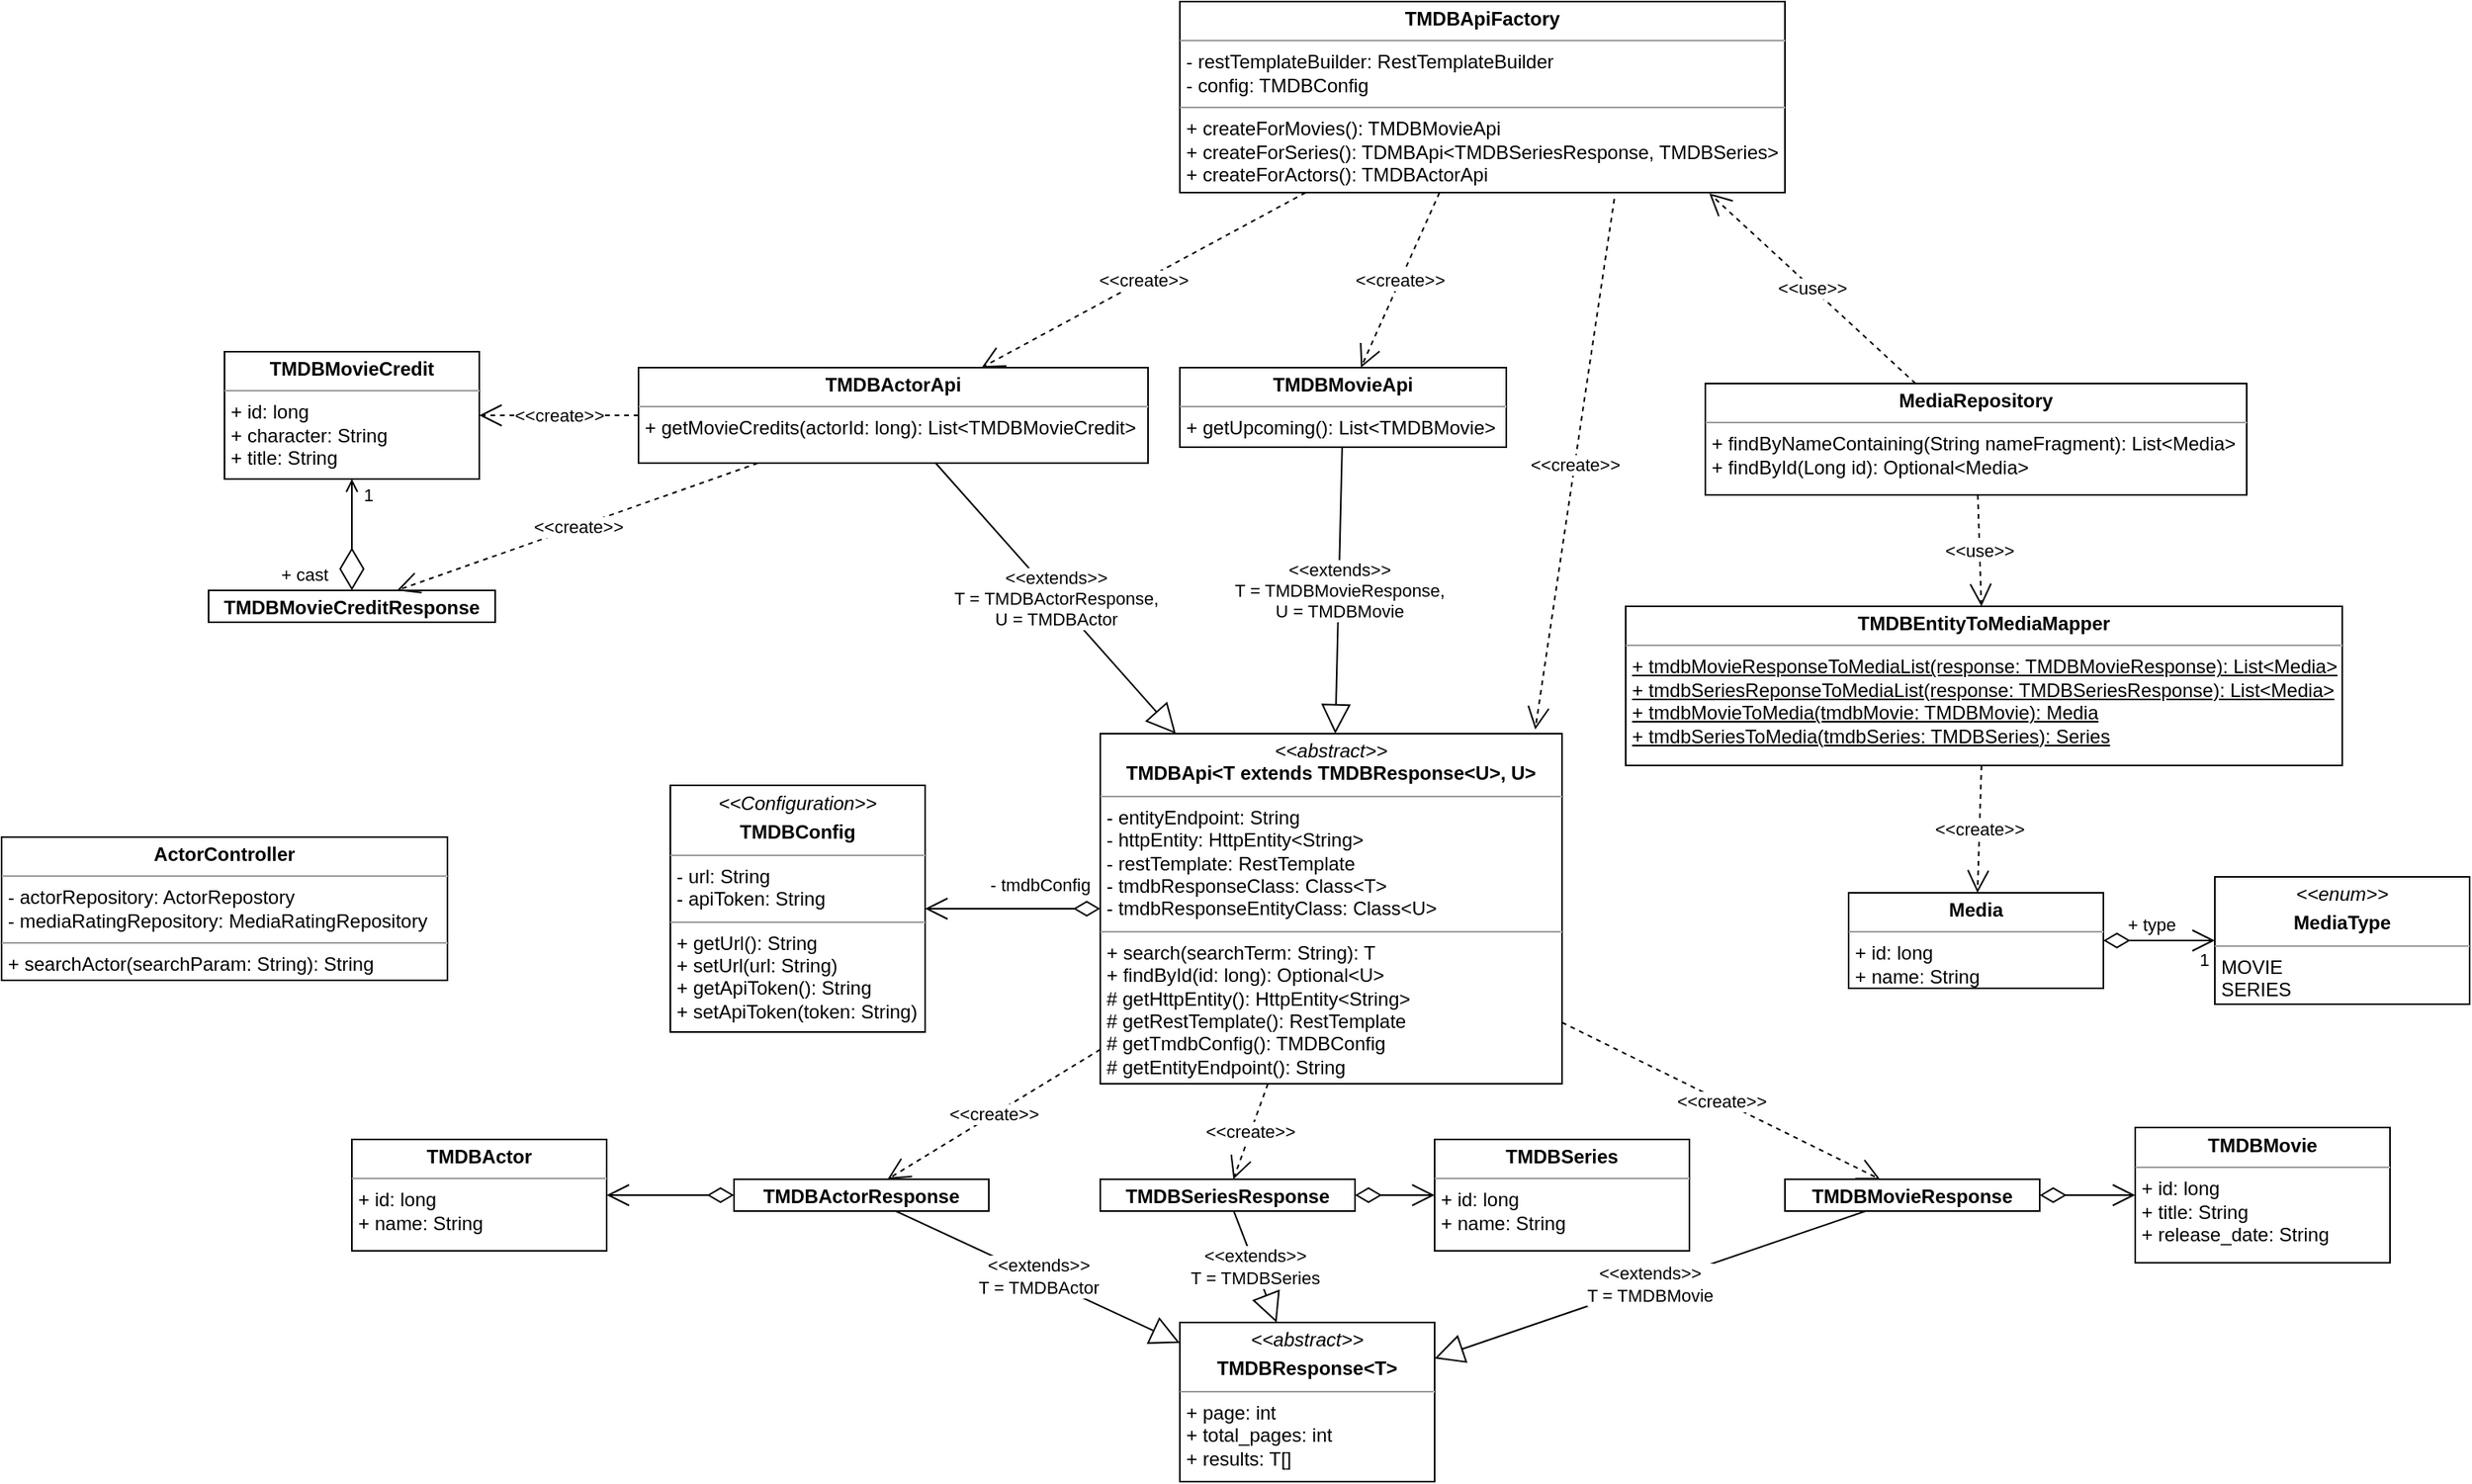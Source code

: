 <mxfile pages="4">
    <diagram id="Muz1-bQjH9iksN1sG5v9" name="TMDB">
        <mxGraphModel dx="681" dy="912" grid="1" gridSize="10" guides="1" tooltips="1" connect="1" arrows="1" fold="1" page="0" pageScale="1" pageWidth="827" pageHeight="583" math="0" shadow="0">
            <root>
                <mxCell id="0"/>
                <mxCell id="1" parent="0"/>
                <mxCell id="rEoPmC6pdn0FvkLnykBC-2" value="&lt;p style=&quot;margin:0px;margin-top:4px;text-align:center;&quot;&gt;&lt;b&gt;MediaRepository&lt;/b&gt;&lt;/p&gt;&lt;hr size=&quot;1&quot;&gt;&lt;p style=&quot;margin:0px;margin-left:4px;&quot;&gt;&lt;span style=&quot;background-color: initial;&quot;&gt;+ findByNameContaining(String nameFragment): List&amp;lt;Media&amp;gt;&lt;/span&gt;&lt;br&gt;&lt;/p&gt;&lt;p style=&quot;margin:0px;margin-left:4px;&quot;&gt;+ findById(Long id): Optional&amp;lt;Media&amp;gt;&lt;/p&gt;" style="verticalAlign=top;align=left;overflow=fill;fontSize=12;fontFamily=Helvetica;html=1;" parent="1" vertex="1">
                    <mxGeometry x="680" y="80" width="340" height="70" as="geometry"/>
                </mxCell>
                <mxCell id="rEoPmC6pdn0FvkLnykBC-4" value="&lt;p style=&quot;margin:0px;margin-top:4px;text-align:center;&quot;&gt;&lt;i&gt;&amp;lt;&amp;lt;abstract&amp;gt;&amp;gt;&lt;/i&gt;&lt;br&gt;&lt;b&gt;TMDBApi&amp;lt;T extends TMDBResponse&amp;lt;U&amp;gt;, U&amp;gt;&lt;/b&gt;&lt;/p&gt;&lt;hr size=&quot;1&quot;&gt;&lt;p style=&quot;margin:0px;margin-left:4px;&quot;&gt;- entityEndpoint: String&lt;/p&gt;&lt;p style=&quot;margin:0px;margin-left:4px;&quot;&gt;- httpEntity: HttpEntity&amp;lt;String&amp;gt;&lt;/p&gt;&lt;p style=&quot;margin:0px;margin-left:4px;&quot;&gt;- restTemplate: RestTemplate&lt;/p&gt;&lt;p style=&quot;margin:0px;margin-left:4px;&quot;&gt;- tmdbResponseClass: Class&amp;lt;T&amp;gt;&lt;/p&gt;&lt;p style=&quot;margin:0px;margin-left:4px;&quot;&gt;- tmdbResponseEntityClass: Class&amp;lt;U&amp;gt;&lt;/p&gt;&lt;hr size=&quot;1&quot;&gt;&lt;p style=&quot;margin:0px;margin-left:4px;&quot;&gt;+ search(searchTerm: String): T&lt;/p&gt;&lt;p style=&quot;margin:0px;margin-left:4px;&quot;&gt;+ findById(id: long): Optional&amp;lt;U&amp;gt;&lt;/p&gt;&lt;p style=&quot;margin:0px;margin-left:4px;&quot;&gt;# getHttpEntity(): HttpEntity&amp;lt;String&amp;gt;&lt;/p&gt;&lt;p style=&quot;margin:0px;margin-left:4px;&quot;&gt;# getRestTemplate(): RestTemplate&lt;/p&gt;&lt;p style=&quot;margin:0px;margin-left:4px;&quot;&gt;# getTmdbConfig(): TMDBConfig&lt;/p&gt;&lt;p style=&quot;margin:0px;margin-left:4px;&quot;&gt;# getEntityEndpoint(): String&lt;/p&gt;" style="verticalAlign=top;align=left;overflow=fill;fontSize=12;fontFamily=Helvetica;html=1;" parent="1" vertex="1">
                    <mxGeometry x="300" y="300" width="290" height="220" as="geometry"/>
                </mxCell>
                <mxCell id="rEoPmC6pdn0FvkLnykBC-5" value="&lt;p style=&quot;margin:0px;margin-top:4px;text-align:center;&quot;&gt;&lt;i&gt;&amp;lt;&amp;lt;Configuration&amp;gt;&amp;gt;&lt;/i&gt;&lt;/p&gt;&lt;p style=&quot;margin:0px;margin-top:4px;text-align:center;&quot;&gt;&lt;b&gt;TMDBConfig&lt;/b&gt;&lt;/p&gt;&lt;hr size=&quot;1&quot;&gt;&lt;p style=&quot;margin:0px;margin-left:4px;&quot;&gt;- url: String&lt;/p&gt;&lt;p style=&quot;margin:0px;margin-left:4px;&quot;&gt;- apiToken: String&lt;/p&gt;&lt;hr size=&quot;1&quot;&gt;&lt;p style=&quot;margin:0px;margin-left:4px;&quot;&gt;+ getUrl(): String&lt;/p&gt;&lt;p style=&quot;margin:0px;margin-left:4px;&quot;&gt;+ setUrl(url: String)&lt;/p&gt;&lt;p style=&quot;margin:0px;margin-left:4px;&quot;&gt;+ getApiToken(): String&lt;/p&gt;&lt;p style=&quot;margin:0px;margin-left:4px;&quot;&gt;+ setApiToken(token: String)&lt;/p&gt;" style="verticalAlign=top;align=left;overflow=fill;fontSize=12;fontFamily=Helvetica;html=1;" parent="1" vertex="1">
                    <mxGeometry x="30" y="332.5" width="160" height="155" as="geometry"/>
                </mxCell>
                <mxCell id="rEoPmC6pdn0FvkLnykBC-6" value="" style="endArrow=open;html=1;endSize=12;startArrow=diamondThin;startSize=14;startFill=0;edgeStyle=orthogonalEdgeStyle;align=left;verticalAlign=bottom;rounded=0;" parent="1" source="rEoPmC6pdn0FvkLnykBC-4" target="rEoPmC6pdn0FvkLnykBC-5" edge="1">
                    <mxGeometry x="-1" y="3" relative="1" as="geometry">
                        <mxPoint x="120" y="330" as="sourcePoint"/>
                        <mxPoint x="470" y="370" as="targetPoint"/>
                    </mxGeometry>
                </mxCell>
                <mxCell id="rEoPmC6pdn0FvkLnykBC-7" value="- tmdbConfig" style="edgeLabel;html=1;align=center;verticalAlign=middle;resizable=0;points=[];" parent="rEoPmC6pdn0FvkLnykBC-6" vertex="1" connectable="0">
                    <mxGeometry x="-0.884" relative="1" as="geometry">
                        <mxPoint x="-32" y="-15" as="offset"/>
                    </mxGeometry>
                </mxCell>
                <mxCell id="rEoPmC6pdn0FvkLnykBC-8" value="&lt;p style=&quot;margin:0px;margin-top:4px;text-align:center;&quot;&gt;&lt;b style=&quot;background-color: initial;&quot;&gt;TMDBApiFactory&lt;/b&gt;&lt;br&gt;&lt;/p&gt;&lt;hr size=&quot;1&quot;&gt;&lt;p style=&quot;margin:0px;margin-left:4px;&quot;&gt;- restTemplateBuilder: RestTemplateBuilder&lt;/p&gt;&lt;p style=&quot;margin:0px;margin-left:4px;&quot;&gt;- config: TMDBConfig&lt;/p&gt;&lt;hr size=&quot;1&quot;&gt;&lt;p style=&quot;margin:0px;margin-left:4px;&quot;&gt;+ createForMovies(): TMDBMovieApi&lt;/p&gt;&lt;p style=&quot;margin:0px;margin-left:4px;&quot;&gt;+ createForSeries(): TDMBApi&amp;lt;TMDBSeriesResponse, TMDBSeries&amp;gt;&lt;/p&gt;&lt;p style=&quot;margin:0px;margin-left:4px;&quot;&gt;+ createForActors(): TMDBActorApi&lt;/p&gt;" style="verticalAlign=top;align=left;overflow=fill;fontSize=12;fontFamily=Helvetica;html=1;" parent="1" vertex="1">
                    <mxGeometry x="350" y="-160" width="380" height="120" as="geometry"/>
                </mxCell>
                <mxCell id="rEoPmC6pdn0FvkLnykBC-9" value="&lt;p style=&quot;margin:0px;margin-top:4px;text-align:center;&quot;&gt;&lt;b&gt;TMDBActorApi&lt;/b&gt;&lt;/p&gt;&lt;hr size=&quot;1&quot;&gt;&lt;p style=&quot;margin:0px;margin-left:4px;&quot;&gt;+ getMovieCredits(actorId: long): List&amp;lt;TMDBMovieCredit&amp;gt;&lt;/p&gt;" style="verticalAlign=top;align=left;overflow=fill;fontSize=12;fontFamily=Helvetica;html=1;" parent="1" vertex="1">
                    <mxGeometry x="10" y="70" width="320" height="60" as="geometry"/>
                </mxCell>
                <mxCell id="rEoPmC6pdn0FvkLnykBC-10" value="&amp;lt;&amp;lt;extends&amp;gt;&amp;gt;&lt;br&gt;&lt;span style=&quot;&quot;&gt;T = TMDBActorResponse,&lt;/span&gt;&lt;br style=&quot;&quot;&gt;&lt;span style=&quot;&quot;&gt;U = TMDBActor&lt;/span&gt;" style="endArrow=block;endSize=16;endFill=0;html=1;rounded=0;" parent="1" source="rEoPmC6pdn0FvkLnykBC-9" target="rEoPmC6pdn0FvkLnykBC-4" edge="1">
                    <mxGeometry width="160" relative="1" as="geometry">
                        <mxPoint x="570" y="190" as="sourcePoint"/>
                        <mxPoint x="730" y="190" as="targetPoint"/>
                    </mxGeometry>
                </mxCell>
                <mxCell id="rEoPmC6pdn0FvkLnykBC-13" value="&lt;p style=&quot;margin:0px;margin-top:4px;text-align:center;&quot;&gt;&lt;b&gt;TMDBMovieApi&lt;/b&gt;&lt;/p&gt;&lt;hr size=&quot;1&quot;&gt;&lt;p style=&quot;margin:0px;margin-left:4px;&quot;&gt;+ getUpcoming(): List&amp;lt;TMDBMovie&amp;gt;&lt;/p&gt;" style="verticalAlign=top;align=left;overflow=fill;fontSize=12;fontFamily=Helvetica;html=1;" parent="1" vertex="1">
                    <mxGeometry x="350" y="70" width="205" height="50" as="geometry"/>
                </mxCell>
                <mxCell id="rEoPmC6pdn0FvkLnykBC-17" value="&amp;lt;&amp;lt;extends&amp;gt;&amp;gt;&lt;br&gt;&lt;span style=&quot;&quot;&gt;T = TMDBMovieResponse,&lt;/span&gt;&lt;br style=&quot;&quot;&gt;&lt;span style=&quot;&quot;&gt;U = TMDBMovie&lt;/span&gt;" style="endArrow=block;endSize=16;endFill=0;html=1;rounded=0;" parent="1" source="rEoPmC6pdn0FvkLnykBC-13" target="rEoPmC6pdn0FvkLnykBC-4" edge="1">
                    <mxGeometry width="160" relative="1" as="geometry">
                        <mxPoint x="255.847" y="170" as="sourcePoint"/>
                        <mxPoint x="367.373" y="310.0" as="targetPoint"/>
                    </mxGeometry>
                </mxCell>
                <mxCell id="rEoPmC6pdn0FvkLnykBC-19" value="&amp;lt;&amp;lt;create&amp;gt;&amp;gt;" style="endArrow=open;endSize=12;dashed=1;html=1;rounded=0;" parent="1" source="rEoPmC6pdn0FvkLnykBC-8" target="rEoPmC6pdn0FvkLnykBC-9" edge="1">
                    <mxGeometry width="160" relative="1" as="geometry">
                        <mxPoint x="410" y="90" as="sourcePoint"/>
                        <mxPoint x="570" y="90" as="targetPoint"/>
                    </mxGeometry>
                </mxCell>
                <mxCell id="rEoPmC6pdn0FvkLnykBC-20" value="&amp;lt;&amp;lt;create&amp;gt;&amp;gt;" style="endArrow=open;endSize=12;dashed=1;html=1;rounded=0;" parent="1" source="rEoPmC6pdn0FvkLnykBC-8" target="rEoPmC6pdn0FvkLnykBC-13" edge="1">
                    <mxGeometry width="160" relative="1" as="geometry">
                        <mxPoint x="457.907" y="-30" as="sourcePoint"/>
                        <mxPoint x="289.07" y="80" as="targetPoint"/>
                    </mxGeometry>
                </mxCell>
                <mxCell id="rEoPmC6pdn0FvkLnykBC-21" value="&amp;lt;&amp;lt;create&amp;gt;&amp;gt;" style="endArrow=open;endSize=12;dashed=1;html=1;rounded=0;entryX=0.942;entryY=-0.012;entryDx=0;entryDy=0;entryPerimeter=0;exitX=0.718;exitY=1.033;exitDx=0;exitDy=0;exitPerimeter=0;" parent="1" source="rEoPmC6pdn0FvkLnykBC-8" target="rEoPmC6pdn0FvkLnykBC-4" edge="1">
                    <mxGeometry width="160" relative="1" as="geometry">
                        <mxPoint x="467.907" y="-20" as="sourcePoint"/>
                        <mxPoint x="299.07" y="90" as="targetPoint"/>
                    </mxGeometry>
                </mxCell>
                <mxCell id="rEoPmC6pdn0FvkLnykBC-22" value="&amp;lt;&amp;lt;use&amp;gt;&amp;gt;" style="endArrow=open;endSize=12;dashed=1;html=1;rounded=0;entryX=0.875;entryY=1.004;entryDx=0;entryDy=0;entryPerimeter=0;" parent="1" source="rEoPmC6pdn0FvkLnykBC-2" target="rEoPmC6pdn0FvkLnykBC-8" edge="1">
                    <mxGeometry width="160" relative="1" as="geometry">
                        <mxPoint x="611.18" y="-30.48" as="sourcePoint"/>
                        <mxPoint x="559.98" y="310.0" as="targetPoint"/>
                    </mxGeometry>
                </mxCell>
                <mxCell id="rEoPmC6pdn0FvkLnykBC-23" value="&lt;p style=&quot;margin:0px;margin-top:4px;text-align:center;&quot;&gt;&lt;b&gt;TMDBMovieCredit&lt;/b&gt;&lt;/p&gt;&lt;hr size=&quot;1&quot;&gt;&lt;p style=&quot;margin:0px;margin-left:4px;&quot;&gt;+ id: long&lt;/p&gt;&lt;p style=&quot;margin:0px;margin-left:4px;&quot;&gt;+ character: String&lt;/p&gt;&lt;p style=&quot;margin:0px;margin-left:4px;&quot;&gt;+ title: String&lt;/p&gt;" style="verticalAlign=top;align=left;overflow=fill;fontSize=12;fontFamily=Helvetica;html=1;" parent="1" vertex="1">
                    <mxGeometry x="-250" y="60" width="160" height="80" as="geometry"/>
                </mxCell>
                <mxCell id="rEoPmC6pdn0FvkLnykBC-24" value="&amp;lt;&amp;lt;create&amp;gt;&amp;gt;" style="endArrow=open;endSize=12;dashed=1;html=1;rounded=0;" parent="1" source="rEoPmC6pdn0FvkLnykBC-9" target="rEoPmC6pdn0FvkLnykBC-23" edge="1">
                    <mxGeometry width="160" relative="1" as="geometry">
                        <mxPoint x="439" y="-30" as="sourcePoint"/>
                        <mxPoint x="235.5" y="80" as="targetPoint"/>
                    </mxGeometry>
                </mxCell>
                <mxCell id="rEoPmC6pdn0FvkLnykBC-25" value="&lt;p style=&quot;margin:0px;margin-top:4px;text-align:center;&quot;&gt;&lt;b&gt;TMDBMovieCreditResponse&lt;/b&gt;&lt;/p&gt;&lt;p style=&quot;margin:0px;margin-left:4px;&quot;&gt;&lt;br&gt;&lt;/p&gt;" style="verticalAlign=top;align=left;overflow=fill;fontSize=12;fontFamily=Helvetica;html=1;" parent="1" vertex="1">
                    <mxGeometry x="-260" y="210" width="180" height="20" as="geometry"/>
                </mxCell>
                <mxCell id="rEoPmC6pdn0FvkLnykBC-28" value="&amp;lt;&amp;lt;create&amp;gt;&amp;gt;" style="endArrow=open;endSize=12;dashed=1;html=1;rounded=0;" parent="1" source="rEoPmC6pdn0FvkLnykBC-9" target="rEoPmC6pdn0FvkLnykBC-25" edge="1">
                    <mxGeometry width="160" relative="1" as="geometry">
                        <mxPoint x="20" y="110" as="sourcePoint"/>
                        <mxPoint x="-80.0" y="110" as="targetPoint"/>
                    </mxGeometry>
                </mxCell>
                <mxCell id="rEoPmC6pdn0FvkLnykBC-29" value="+ cast" style="endArrow=diamondThin;endFill=0;endSize=24;html=1;rounded=0;startArrow=open;startFill=0;" parent="1" source="rEoPmC6pdn0FvkLnykBC-23" target="rEoPmC6pdn0FvkLnykBC-25" edge="1">
                    <mxGeometry x="0.714" y="-30" width="160" relative="1" as="geometry">
                        <mxPoint x="120" y="250" as="sourcePoint"/>
                        <mxPoint x="280" y="250" as="targetPoint"/>
                        <mxPoint as="offset"/>
                    </mxGeometry>
                </mxCell>
                <mxCell id="rEoPmC6pdn0FvkLnykBC-30" value="1" style="edgeLabel;html=1;align=center;verticalAlign=middle;resizable=0;points=[];" parent="rEoPmC6pdn0FvkLnykBC-29" vertex="1" connectable="0">
                    <mxGeometry x="0.621" y="3" relative="1" as="geometry">
                        <mxPoint x="7" y="-47" as="offset"/>
                    </mxGeometry>
                </mxCell>
                <mxCell id="rEoPmC6pdn0FvkLnykBC-31" value="&lt;p style=&quot;margin:0px;margin-top:4px;text-align:center;&quot;&gt;&lt;i&gt;&amp;lt;&amp;lt;abstract&amp;gt;&amp;gt;&lt;/i&gt;&lt;/p&gt;&lt;p style=&quot;margin:0px;margin-top:4px;text-align:center;&quot;&gt;&lt;b&gt;TMDBResponse&amp;lt;T&amp;gt;&lt;/b&gt;&lt;/p&gt;&lt;hr size=&quot;1&quot;&gt;&lt;p style=&quot;margin:0px;margin-left:4px;&quot;&gt;+ page: int&lt;/p&gt;&lt;p style=&quot;margin:0px;margin-left:4px;&quot;&gt;+ total_pages: int&lt;/p&gt;&lt;p style=&quot;margin:0px;margin-left:4px;&quot;&gt;+ results: T[]&lt;/p&gt;" style="verticalAlign=top;align=left;overflow=fill;fontSize=12;fontFamily=Helvetica;html=1;" parent="1" vertex="1">
                    <mxGeometry x="350" y="670" width="160" height="100" as="geometry"/>
                </mxCell>
                <mxCell id="rEoPmC6pdn0FvkLnykBC-32" value="&lt;p style=&quot;margin:0px;margin-top:4px;text-align:center;&quot;&gt;&lt;b&gt;TMDBMovieResponse&lt;/b&gt;&lt;/p&gt;&lt;p style=&quot;margin:0px;margin-left:4px;&quot;&gt;&lt;br&gt;&lt;/p&gt;" style="verticalAlign=top;align=left;overflow=fill;fontSize=12;fontFamily=Helvetica;html=1;" parent="1" vertex="1">
                    <mxGeometry x="730" y="580" width="160" height="20" as="geometry"/>
                </mxCell>
                <mxCell id="rEoPmC6pdn0FvkLnykBC-34" value="&amp;lt;&amp;lt;extends&amp;gt;&amp;gt;&lt;br&gt;T = TMDBMovie" style="endArrow=block;endSize=16;endFill=0;html=1;rounded=0;" parent="1" source="rEoPmC6pdn0FvkLnykBC-32" target="rEoPmC6pdn0FvkLnykBC-31" edge="1">
                    <mxGeometry width="160" relative="1" as="geometry">
                        <mxPoint x="455" y="170" as="sourcePoint"/>
                        <mxPoint x="455" y="310" as="targetPoint"/>
                    </mxGeometry>
                </mxCell>
                <mxCell id="rEoPmC6pdn0FvkLnykBC-36" value="&lt;p style=&quot;margin:0px;margin-top:4px;text-align:center;&quot;&gt;&lt;b&gt;TMDBSeriesResponse&lt;/b&gt;&lt;/p&gt;&lt;p style=&quot;margin:0px;margin-left:4px;&quot;&gt;&lt;br&gt;&lt;/p&gt;" style="verticalAlign=top;align=left;overflow=fill;fontSize=12;fontFamily=Helvetica;html=1;" parent="1" vertex="1">
                    <mxGeometry x="300" y="580" width="160" height="20" as="geometry"/>
                </mxCell>
                <mxCell id="rEoPmC6pdn0FvkLnykBC-38" value="&lt;p style=&quot;margin:0px;margin-top:4px;text-align:center;&quot;&gt;&lt;b&gt;TMDBActorResponse&lt;/b&gt;&lt;/p&gt;&lt;p style=&quot;margin:0px;margin-left:4px;&quot;&gt;&lt;br&gt;&lt;/p&gt;" style="verticalAlign=top;align=left;overflow=fill;fontSize=12;fontFamily=Helvetica;html=1;" parent="1" vertex="1">
                    <mxGeometry x="70" y="580" width="160" height="20" as="geometry"/>
                </mxCell>
                <mxCell id="rEoPmC6pdn0FvkLnykBC-40" value="&amp;lt;&amp;lt;extends&amp;gt;&amp;gt;&lt;br&gt;T = TMDBSeries" style="endArrow=block;endSize=16;endFill=0;html=1;rounded=0;" parent="1" source="rEoPmC6pdn0FvkLnykBC-36" target="rEoPmC6pdn0FvkLnykBC-31" edge="1">
                    <mxGeometry width="160" relative="1" as="geometry">
                        <mxPoint x="827.895" y="120" as="sourcePoint"/>
                        <mxPoint x="1070" y="183.889" as="targetPoint"/>
                    </mxGeometry>
                </mxCell>
                <mxCell id="rEoPmC6pdn0FvkLnykBC-41" value="&amp;lt;&amp;lt;extends&amp;gt;&amp;gt;&lt;br&gt;T = TMDBActor" style="endArrow=block;endSize=16;endFill=0;html=1;rounded=0;" parent="1" source="rEoPmC6pdn0FvkLnykBC-38" target="rEoPmC6pdn0FvkLnykBC-31" edge="1">
                    <mxGeometry width="160" relative="1" as="geometry">
                        <mxPoint x="837.895" y="130" as="sourcePoint"/>
                        <mxPoint x="1080" y="193.889" as="targetPoint"/>
                    </mxGeometry>
                </mxCell>
                <mxCell id="rEoPmC6pdn0FvkLnykBC-42" value="&amp;lt;&amp;lt;create&amp;gt;&amp;gt;" style="endArrow=open;endSize=12;dashed=1;html=1;rounded=0;startArrow=none;" parent="1" source="rEoPmC6pdn0FvkLnykBC-4" target="rEoPmC6pdn0FvkLnykBC-32" edge="1">
                    <mxGeometry width="160" relative="1" as="geometry">
                        <mxPoint x="710" y="150" as="sourcePoint"/>
                        <mxPoint x="559.98" y="310" as="targetPoint"/>
                    </mxGeometry>
                </mxCell>
                <mxCell id="rEoPmC6pdn0FvkLnykBC-49" value="&amp;lt;&amp;lt;create&amp;gt;&amp;gt;" style="endArrow=open;endSize=12;dashed=1;html=1;rounded=0;startArrow=none;" parent="1" source="rEoPmC6pdn0FvkLnykBC-4" target="rEoPmC6pdn0FvkLnykBC-36" edge="1">
                    <mxGeometry width="160" relative="1" as="geometry">
                        <mxPoint x="720" y="160" as="sourcePoint"/>
                        <mxPoint x="817.727" y="590" as="targetPoint"/>
                    </mxGeometry>
                </mxCell>
                <mxCell id="rEoPmC6pdn0FvkLnykBC-50" value="&amp;lt;&amp;lt;create&amp;gt;&amp;gt;" style="endArrow=open;endSize=12;dashed=1;html=1;rounded=0;startArrow=none;" parent="1" source="rEoPmC6pdn0FvkLnykBC-4" target="rEoPmC6pdn0FvkLnykBC-38" edge="1">
                    <mxGeometry width="160" relative="1" as="geometry">
                        <mxPoint x="445.833" y="530" as="sourcePoint"/>
                        <mxPoint x="440.833" y="590" as="targetPoint"/>
                    </mxGeometry>
                </mxCell>
                <mxCell id="rEoPmC6pdn0FvkLnykBC-52" value="&lt;p style=&quot;margin:0px;margin-top:4px;text-align:center;&quot;&gt;&lt;b&gt;TMDBActor&lt;/b&gt;&lt;/p&gt;&lt;hr size=&quot;1&quot;&gt;&lt;p style=&quot;margin:0px;margin-left:4px;&quot;&gt;+ id: long&lt;/p&gt;&lt;p style=&quot;margin:0px;margin-left:4px;&quot;&gt;+ name: String&lt;/p&gt;" style="verticalAlign=top;align=left;overflow=fill;fontSize=12;fontFamily=Helvetica;html=1;" parent="1" vertex="1">
                    <mxGeometry x="-170" y="555" width="160" height="70" as="geometry"/>
                </mxCell>
                <mxCell id="rEoPmC6pdn0FvkLnykBC-54" value="" style="endArrow=open;html=1;endSize=12;startArrow=diamondThin;startSize=14;startFill=0;edgeStyle=orthogonalEdgeStyle;align=left;verticalAlign=bottom;rounded=0;" parent="1" source="rEoPmC6pdn0FvkLnykBC-38" target="rEoPmC6pdn0FvkLnykBC-52" edge="1">
                    <mxGeometry x="-1" y="3" relative="1" as="geometry">
                        <mxPoint x="310" y="630" as="sourcePoint"/>
                        <mxPoint x="470" y="630" as="targetPoint"/>
                    </mxGeometry>
                </mxCell>
                <mxCell id="rEoPmC6pdn0FvkLnykBC-55" value="&lt;p style=&quot;margin:0px;margin-top:4px;text-align:center;&quot;&gt;&lt;b&gt;TMDBSeries&lt;/b&gt;&lt;/p&gt;&lt;hr size=&quot;1&quot;&gt;&lt;p style=&quot;margin:0px;margin-left:4px;&quot;&gt;+ id: long&lt;/p&gt;&lt;p style=&quot;margin:0px;margin-left:4px;&quot;&gt;+ name: String&lt;/p&gt;" style="verticalAlign=top;align=left;overflow=fill;fontSize=12;fontFamily=Helvetica;html=1;" parent="1" vertex="1">
                    <mxGeometry x="510" y="555" width="160" height="70" as="geometry"/>
                </mxCell>
                <mxCell id="rEoPmC6pdn0FvkLnykBC-56" value="" style="endArrow=open;html=1;endSize=12;startArrow=diamondThin;startSize=14;startFill=0;edgeStyle=orthogonalEdgeStyle;align=left;verticalAlign=bottom;rounded=0;" parent="1" source="rEoPmC6pdn0FvkLnykBC-36" target="rEoPmC6pdn0FvkLnykBC-55" edge="1">
                    <mxGeometry x="-1" y="3" relative="1" as="geometry">
                        <mxPoint x="80" y="600" as="sourcePoint"/>
                        <mxPoint y="600" as="targetPoint"/>
                    </mxGeometry>
                </mxCell>
                <mxCell id="rEoPmC6pdn0FvkLnykBC-57" value="&lt;p style=&quot;margin:0px;margin-top:4px;text-align:center;&quot;&gt;&lt;b&gt;TMDBMovie&lt;/b&gt;&lt;/p&gt;&lt;hr size=&quot;1&quot;&gt;&lt;p style=&quot;margin:0px;margin-left:4px;&quot;&gt;+ id: long&lt;/p&gt;&lt;p style=&quot;margin:0px;margin-left:4px;&quot;&gt;+ title: String&lt;/p&gt;&lt;p style=&quot;margin:0px;margin-left:4px;&quot;&gt;+ release_date: String&lt;/p&gt;" style="verticalAlign=top;align=left;overflow=fill;fontSize=12;fontFamily=Helvetica;html=1;" parent="1" vertex="1">
                    <mxGeometry x="950" y="547.5" width="160" height="85" as="geometry"/>
                </mxCell>
                <mxCell id="rEoPmC6pdn0FvkLnykBC-58" value="" style="endArrow=open;html=1;endSize=12;startArrow=diamondThin;startSize=14;startFill=0;edgeStyle=orthogonalEdgeStyle;align=left;verticalAlign=bottom;rounded=0;" parent="1" source="rEoPmC6pdn0FvkLnykBC-32" target="rEoPmC6pdn0FvkLnykBC-57" edge="1">
                    <mxGeometry x="-1" y="3" relative="1" as="geometry">
                        <mxPoint x="470" y="600" as="sourcePoint"/>
                        <mxPoint x="520" y="600" as="targetPoint"/>
                    </mxGeometry>
                </mxCell>
                <mxCell id="rEoPmC6pdn0FvkLnykBC-59" value="&lt;p style=&quot;margin:0px;margin-top:4px;text-align:center;&quot;&gt;&lt;b&gt;TMDBEntityToMediaMapper&lt;/b&gt;&lt;/p&gt;&lt;hr size=&quot;1&quot;&gt;&lt;p style=&quot;margin:0px;margin-left:4px;&quot;&gt;&lt;span style=&quot;background-color: initial;&quot;&gt;&lt;u&gt;+ tmdbMovieResponseToMediaList(response: TMDBMovieResponse): List&amp;lt;Media&amp;gt;&lt;br&gt;&lt;/u&gt;&lt;/span&gt;&lt;/p&gt;&lt;p style=&quot;margin:0px;margin-left:4px;&quot;&gt;&lt;span style=&quot;background-color: initial;&quot;&gt;&lt;u&gt;+ tmdbSeriesReponseToMediaList(response: TMDBSeriesResponse): List&amp;lt;Media&amp;gt;&lt;/u&gt;&lt;/span&gt;&lt;/p&gt;&lt;p style=&quot;margin:0px;margin-left:4px;&quot;&gt;&lt;span style=&quot;background-color: initial;&quot;&gt;&lt;u&gt;+ tmdbMovieToMedia(tmdbMovie: TMDBMovie): Media&lt;/u&gt;&lt;/span&gt;&lt;/p&gt;&lt;p style=&quot;margin:0px;margin-left:4px;&quot;&gt;&lt;span style=&quot;background-color: initial;&quot;&gt;&lt;u&gt;+ tmdbSeriesToMedia(tmdbSeries: TMDBSeries): Series&lt;/u&gt;&lt;/span&gt;&lt;/p&gt;" style="verticalAlign=top;align=left;overflow=fill;fontSize=12;fontFamily=Helvetica;html=1;" parent="1" vertex="1">
                    <mxGeometry x="630" y="220" width="450" height="100" as="geometry"/>
                </mxCell>
                <mxCell id="rEoPmC6pdn0FvkLnykBC-60" value="&amp;lt;&amp;lt;use&amp;gt;&amp;gt;" style="endArrow=open;endSize=12;dashed=1;html=1;rounded=0;" parent="1" source="rEoPmC6pdn0FvkLnykBC-2" target="rEoPmC6pdn0FvkLnykBC-59" edge="1">
                    <mxGeometry width="160" relative="1" as="geometry">
                        <mxPoint x="809.535" y="90" as="sourcePoint"/>
                        <mxPoint x="636.512" y="-30" as="targetPoint"/>
                    </mxGeometry>
                </mxCell>
                <mxCell id="rEoPmC6pdn0FvkLnykBC-61" value="&lt;p style=&quot;margin:0px;margin-top:4px;text-align:center;&quot;&gt;&lt;b&gt;Media&lt;/b&gt;&lt;/p&gt;&lt;hr size=&quot;1&quot;&gt;&lt;p style=&quot;margin:0px;margin-left:4px;&quot;&gt;+ id: long&lt;/p&gt;&lt;p style=&quot;margin:0px;margin-left:4px;&quot;&gt;+ name: String&lt;/p&gt;" style="verticalAlign=top;align=left;overflow=fill;fontSize=12;fontFamily=Helvetica;html=1;" parent="1" vertex="1">
                    <mxGeometry x="770" y="400" width="160" height="60" as="geometry"/>
                </mxCell>
                <mxCell id="ozdnxD9AgIB_wkTYoshB-1" value="&lt;p style=&quot;margin:0px;margin-top:4px;text-align:center;&quot;&gt;&lt;i style=&quot;&quot;&gt;&amp;lt;&amp;lt;enum&amp;gt;&amp;gt;&lt;/i&gt;&lt;/p&gt;&lt;p style=&quot;margin:0px;margin-top:4px;text-align:center;&quot;&gt;&lt;b&gt;MediaType&lt;/b&gt;&lt;/p&gt;&lt;hr size=&quot;1&quot;&gt;&lt;p style=&quot;margin:0px;margin-left:4px;&quot;&gt;MOVIE&lt;/p&gt;&lt;p style=&quot;margin:0px;margin-left:4px;&quot;&gt;SERIES&lt;/p&gt;" style="verticalAlign=top;align=left;overflow=fill;fontSize=12;fontFamily=Helvetica;html=1;" parent="1" vertex="1">
                    <mxGeometry x="1000" y="390" width="160" height="80" as="geometry"/>
                </mxCell>
                <mxCell id="ozdnxD9AgIB_wkTYoshB-2" value="" style="endArrow=open;html=1;endSize=12;startArrow=diamondThin;startSize=14;startFill=0;edgeStyle=orthogonalEdgeStyle;align=left;verticalAlign=bottom;rounded=0;" parent="1" source="rEoPmC6pdn0FvkLnykBC-61" target="ozdnxD9AgIB_wkTYoshB-1" edge="1">
                    <mxGeometry x="-1" y="3" relative="1" as="geometry">
                        <mxPoint x="910" y="600" as="sourcePoint"/>
                        <mxPoint x="970" y="600" as="targetPoint"/>
                    </mxGeometry>
                </mxCell>
                <mxCell id="ozdnxD9AgIB_wkTYoshB-3" value="+ type" style="edgeLabel;html=1;align=center;verticalAlign=middle;resizable=0;points=[];" parent="ozdnxD9AgIB_wkTYoshB-2" vertex="1" connectable="0">
                    <mxGeometry x="-0.745" y="-1" relative="1" as="geometry">
                        <mxPoint x="21" y="-11" as="offset"/>
                    </mxGeometry>
                </mxCell>
                <mxCell id="ozdnxD9AgIB_wkTYoshB-4" value="1" style="edgeLabel;html=1;align=center;verticalAlign=middle;resizable=0;points=[];" parent="ozdnxD9AgIB_wkTYoshB-2" vertex="1" connectable="0">
                    <mxGeometry x="0.694" y="-2" relative="1" as="geometry">
                        <mxPoint x="3" y="10" as="offset"/>
                    </mxGeometry>
                </mxCell>
                <mxCell id="ozdnxD9AgIB_wkTYoshB-5" value="&amp;lt;&amp;lt;create&amp;gt;&amp;gt;" style="endArrow=open;endSize=12;dashed=1;html=1;rounded=0;" parent="1" source="rEoPmC6pdn0FvkLnykBC-59" target="rEoPmC6pdn0FvkLnykBC-61" edge="1">
                    <mxGeometry width="160" relative="1" as="geometry">
                        <mxPoint x="611.18" y="-30.48" as="sourcePoint"/>
                        <mxPoint x="559.98" y="310" as="targetPoint"/>
                    </mxGeometry>
                </mxCell>
                <mxCell id="9vDqrks4aHF_HLDzd1ok-1" value="&lt;p style=&quot;margin:0px;margin-top:4px;text-align:center;&quot;&gt;&lt;b&gt;ActorController&lt;/b&gt;&lt;/p&gt;&lt;hr size=&quot;1&quot;&gt;&lt;p style=&quot;margin:0px;margin-left:4px;&quot;&gt;- actorRepository: ActorRepostory&lt;/p&gt;&lt;p style=&quot;margin:0px;margin-left:4px;&quot;&gt;- mediaRatingRepository: MediaRatingRepository&lt;/p&gt;&lt;hr size=&quot;1&quot;&gt;&lt;p style=&quot;margin:0px;margin-left:4px;&quot;&gt;+ searchActor(searchParam: String): String&lt;/p&gt;&lt;p style=&quot;margin:0px;margin-left:4px;&quot;&gt;+ showActor(id: long): String&lt;/p&gt;&lt;p style=&quot;margin:0px;margin-left:4px;&quot;&gt;&lt;br&gt;&lt;/p&gt;" style="verticalAlign=top;align=left;overflow=fill;fontSize=12;fontFamily=Helvetica;html=1;" parent="1" vertex="1">
                    <mxGeometry x="-390" y="365" width="280" height="90" as="geometry"/>
                </mxCell>
            </root>
        </mxGraphModel>
    </diagram>
    <diagram id="yk-1PKRfNhLmyv7ypwIE" name="Newsletter">
        <mxGraphModel dx="2848" dy="1180" grid="1" gridSize="10" guides="1" tooltips="1" connect="1" arrows="1" fold="1" page="0" pageScale="1" pageWidth="827" pageHeight="1169" math="0" shadow="0">
            <root>
                <mxCell id="0"/>
                <mxCell id="1" parent="0"/>
                <mxCell id="V4dkTs44QV9ceOMCdsoD-1" value="&lt;p style=&quot;margin:0px;margin-top:4px;text-align:center;&quot;&gt;&lt;i style=&quot;&quot;&gt;&amp;lt;&amp;lt;Entity&amp;gt;&amp;gt;&lt;/i&gt;&lt;/p&gt;&lt;p style=&quot;margin:0px;margin-top:4px;text-align:center;&quot;&gt;&lt;b&gt;NewsletterSubscriber&lt;/b&gt;&lt;/p&gt;&lt;hr size=&quot;1&quot;&gt;&lt;p style=&quot;margin:0px;margin-left:4px;&quot;&gt;- id: long&lt;/p&gt;&lt;p style=&quot;margin:0px;margin-left:4px;&quot;&gt;- email: String&lt;/p&gt;&lt;p style=&quot;margin:0px;margin-left:4px;&quot;&gt;- subscribedAt: Date&lt;/p&gt;&lt;hr size=&quot;1&quot;&gt;&lt;p style=&quot;margin:0px;margin-left:4px;&quot;&gt;+ getEmail(): String&lt;/p&gt;&lt;p style=&quot;margin:0px;margin-left:4px;&quot;&gt;+ setEmail(email: String)&lt;/p&gt;&lt;p style=&quot;margin:0px;margin-left:4px;&quot;&gt;+ getSubscribedAt(): Date&lt;/p&gt;" style="verticalAlign=top;align=left;overflow=fill;fontSize=12;fontFamily=Helvetica;html=1;" vertex="1" parent="1">
                    <mxGeometry x="120" y="360" width="160" height="160" as="geometry"/>
                </mxCell>
                <mxCell id="V4dkTs44QV9ceOMCdsoD-3" style="edgeStyle=orthogonalEdgeStyle;rounded=0;orthogonalLoop=1;jettySize=auto;html=1;startArrow=none;startFill=0;endArrow=none;endFill=0;" edge="1" parent="1" source="V4dkTs44QV9ceOMCdsoD-2" target="V4dkTs44QV9ceOMCdsoD-1">
                    <mxGeometry relative="1" as="geometry"/>
                </mxCell>
                <mxCell id="V4dkTs44QV9ceOMCdsoD-2" value="&lt;p style=&quot;margin:0px;margin-top:4px;text-align:center;&quot;&gt;&lt;b&gt;NewsletterController&lt;/b&gt;&lt;/p&gt;&lt;hr size=&quot;1&quot;&gt;&lt;p style=&quot;margin:0px;margin-left:4px;&quot;&gt;- newsletterSubscriberRepository: NewsletterSubscriberRepository&lt;/p&gt;&lt;hr size=&quot;1&quot;&gt;&lt;p style=&quot;margin:0px;margin-left:4px;&quot;&gt;+ subscribeToNewsletter(subscriber: NewsletterSubscriber, result: BindingResult, model: Model): String&lt;/p&gt;" style="verticalAlign=top;align=left;overflow=fill;fontSize=12;fontFamily=Helvetica;html=1;" vertex="1" parent="1">
                    <mxGeometry x="-560" y="400" width="560" height="80" as="geometry"/>
                </mxCell>
                <mxCell id="V4dkTs44QV9ceOMCdsoD-4" value="&lt;p style=&quot;margin:0px;margin-top:4px;text-align:center;&quot;&gt;&lt;b&gt;NewsletterSubscriberRepository&lt;/b&gt;&lt;/p&gt;&lt;hr size=&quot;1&quot;&gt;&lt;p style=&quot;margin:0px;margin-left:4px;&quot;&gt;+ findByEmail(email: String): List&amp;lt;NewsletterSubscriber&amp;gt;´&lt;/p&gt;&lt;p style=&quot;margin:0px;margin-left:4px;&quot;&gt;+ save(subscriber: NewsletterSubscriber)&lt;/p&gt;" style="verticalAlign=top;align=left;overflow=fill;fontSize=12;fontFamily=Helvetica;html=1;" vertex="1" parent="1">
                    <mxGeometry x="40" y="190" width="320" height="70" as="geometry"/>
                </mxCell>
                <mxCell id="V4dkTs44QV9ceOMCdsoD-5" value="&amp;lt;&amp;lt;use&amp;gt;&amp;gt;" style="endArrow=open;endSize=12;dashed=1;html=1;rounded=0;" edge="1" parent="1" source="V4dkTs44QV9ceOMCdsoD-2" target="V4dkTs44QV9ceOMCdsoD-4">
                    <mxGeometry width="160" relative="1" as="geometry">
                        <mxPoint x="120" y="410" as="sourcePoint"/>
                        <mxPoint x="280" y="410" as="targetPoint"/>
                    </mxGeometry>
                </mxCell>
                <mxCell id="V4dkTs44QV9ceOMCdsoD-7" value="&amp;lt;&amp;lt;reinstantiate&amp;gt;&amp;gt;" style="endArrow=open;endSize=12;dashed=1;html=1;rounded=0;" edge="1" parent="1" source="V4dkTs44QV9ceOMCdsoD-4" target="V4dkTs44QV9ceOMCdsoD-1">
                    <mxGeometry width="160" relative="1" as="geometry">
                        <mxPoint x="-184.667" y="410" as="sourcePoint"/>
                        <mxPoint x="114.0" y="270" as="targetPoint"/>
                    </mxGeometry>
                </mxCell>
                <mxCell id="2HwVXDs4HSFOdsAi7Tdd-5" style="edgeStyle=orthogonalEdgeStyle;rounded=0;orthogonalLoop=1;jettySize=auto;html=1;startArrow=none;startFill=0;endArrow=none;endFill=0;" edge="1" parent="1" source="V4dkTs44QV9ceOMCdsoD-8" target="V4dkTs44QV9ceOMCdsoD-1">
                    <mxGeometry relative="1" as="geometry"/>
                </mxCell>
                <mxCell id="V4dkTs44QV9ceOMCdsoD-8" value="&lt;p style=&quot;margin:0px;margin-top:4px;text-align:center;&quot;&gt;&lt;b&gt;NewsletterSender&lt;/b&gt;&lt;/p&gt;&lt;hr size=&quot;1&quot;&gt;&lt;p style=&quot;margin:0px;margin-left:4px;&quot;&gt;- newsletterSubscriberRepository: NewsletterSubscriberRepository&lt;br&gt;&lt;/p&gt;&lt;p style=&quot;margin:0px;margin-left:4px;&quot;&gt;- emailSender: MailSender&lt;/p&gt;&lt;p style=&quot;margin:0px;margin-left:4px;&quot;&gt;- tmdbMovieApi: TMDBMovieApi&lt;/p&gt;&lt;hr size=&quot;1&quot;&gt;&lt;p style=&quot;margin:0px;margin-left:4px;&quot;&gt;+ method(): Type&lt;/p&gt;" style="verticalAlign=top;align=left;overflow=fill;fontSize=12;fontFamily=Helvetica;html=1;" vertex="1" parent="1">
                    <mxGeometry x="400" y="385" width="380" height="110" as="geometry"/>
                </mxCell>
                <mxCell id="2HwVXDs4HSFOdsAi7Tdd-1" value="&lt;p style=&quot;margin:0px;margin-top:4px;text-align:center;&quot;&gt;&lt;b&gt;TMDBMovieApi&lt;/b&gt;&lt;/p&gt;&lt;hr size=&quot;1&quot;&gt;&lt;p style=&quot;margin:0px;margin-left:4px;&quot;&gt;+ getUpcoming(): List&amp;lt;TMDBMovie&amp;gt;&lt;/p&gt;" style="verticalAlign=top;align=left;overflow=fill;fontSize=12;fontFamily=Helvetica;html=1;" vertex="1" parent="1">
                    <mxGeometry x="367.5" y="560" width="205" height="50" as="geometry"/>
                </mxCell>
                <mxCell id="2HwVXDs4HSFOdsAi7Tdd-3" value="&amp;lt;&amp;lt;use&amp;gt;&amp;gt;" style="endArrow=open;endSize=12;dashed=1;html=1;rounded=0;" edge="1" parent="1" source="V4dkTs44QV9ceOMCdsoD-8" target="V4dkTs44QV9ceOMCdsoD-4">
                    <mxGeometry width="160" relative="1" as="geometry">
                        <mxPoint x="-180.698" y="410" as="sourcePoint"/>
                        <mxPoint x="131.86" y="270" as="targetPoint"/>
                    </mxGeometry>
                </mxCell>
                <mxCell id="2HwVXDs4HSFOdsAi7Tdd-4" value="&amp;lt;&amp;lt;use&amp;gt;&amp;gt;" style="endArrow=open;endSize=12;dashed=1;html=1;rounded=0;" edge="1" parent="1" source="V4dkTs44QV9ceOMCdsoD-8" target="2HwVXDs4HSFOdsAi7Tdd-1">
                    <mxGeometry width="160" relative="1" as="geometry">
                        <mxPoint x="-170.698" y="420" as="sourcePoint"/>
                        <mxPoint x="141.86" y="280" as="targetPoint"/>
                    </mxGeometry>
                </mxCell>
                <mxCell id="2HwVXDs4HSFOdsAi7Tdd-6" value="&amp;lt;&amp;lt;use&amp;gt;&amp;gt;" style="endArrow=open;endSize=12;dashed=1;html=1;rounded=0;" edge="1" parent="1" source="V4dkTs44QV9ceOMCdsoD-8" target="V4dkTs44QV9ceOMCdsoD-1">
                    <mxGeometry width="160" relative="1" as="geometry">
                        <mxPoint x="500.233" y="395" as="sourcePoint"/>
                        <mxPoint x="273.488" y="270" as="targetPoint"/>
                    </mxGeometry>
                </mxCell>
                <mxCell id="2HwVXDs4HSFOdsAi7Tdd-7" value="&amp;lt;&amp;lt;create&amp;gt;&amp;gt;" style="endArrow=open;endSize=12;dashed=1;html=1;rounded=0;" edge="1" parent="1" source="V4dkTs44QV9ceOMCdsoD-2" target="V4dkTs44QV9ceOMCdsoD-1">
                    <mxGeometry width="160" relative="1" as="geometry">
                        <mxPoint x="410" y="450" as="sourcePoint"/>
                        <mxPoint x="290" y="450" as="targetPoint"/>
                    </mxGeometry>
                </mxCell>
            </root>
        </mxGraphModel>
    </diagram>
    <diagram id="5MoOSN3c55NPJaUYny5N" name="AttributeEncryptor">
        <mxGraphModel dx="2048" dy="1180" grid="1" gridSize="10" guides="1" tooltips="1" connect="1" arrows="1" fold="1" page="0" pageScale="1" pageWidth="827" pageHeight="1169" math="0" shadow="0">
            <root>
                <mxCell id="0"/>
                <mxCell id="1" parent="0"/>
                <mxCell id="0STGezkkgsbb8gyWOOnO-1" value="&lt;p style=&quot;margin:0px;margin-top:4px;text-align:center;&quot;&gt;&lt;i&gt;&amp;lt;&amp;lt;Entity&amp;gt;&amp;gt;&lt;/i&gt;&lt;/p&gt;&lt;p style=&quot;margin:0px;margin-top:4px;text-align:center;&quot;&gt;&lt;b&gt;User&lt;/b&gt;&lt;/p&gt;" style="verticalAlign=top;align=left;overflow=fill;fontSize=12;fontFamily=Helvetica;html=1;" vertex="1" parent="1">
                    <mxGeometry x="120" y="460" width="160" height="40" as="geometry"/>
                </mxCell>
                <mxCell id="0STGezkkgsbb8gyWOOnO-2" value="&lt;p style=&quot;margin:0px;margin-top:4px;text-align:center;&quot;&gt;&lt;b&gt;AttributeEncryptor&lt;/b&gt;&lt;/p&gt;&lt;hr size=&quot;1&quot;&gt;&lt;p style=&quot;margin:0px;margin-left:4px;&quot;&gt;- key: Key&lt;/p&gt;&lt;p style=&quot;margin:0px;margin-left:4px;&quot;&gt;- cipher: Cipher&lt;/p&gt;&lt;hr size=&quot;1&quot;&gt;&lt;p style=&quot;margin:0px;margin-left:4px;&quot;&gt;+ convertToDatabaseColumn(attribute: String): String&lt;/p&gt;&lt;p style=&quot;margin:0px;margin-left:4px;&quot;&gt;+ convertToEntityAttribute(dbData: String): String&lt;/p&gt;" style="verticalAlign=top;align=left;overflow=fill;fontSize=12;fontFamily=Helvetica;html=1;" vertex="1" parent="1">
                    <mxGeometry x="55" y="290" width="290" height="110" as="geometry"/>
                </mxCell>
                <mxCell id="0STGezkkgsbb8gyWOOnO-3" value="Use" style="endArrow=open;endSize=12;dashed=1;html=1;rounded=0;" edge="1" parent="1" source="0STGezkkgsbb8gyWOOnO-1" target="0STGezkkgsbb8gyWOOnO-2">
                    <mxGeometry width="160" relative="1" as="geometry">
                        <mxPoint x="120" y="500" as="sourcePoint"/>
                        <mxPoint x="280" y="500" as="targetPoint"/>
                    </mxGeometry>
                </mxCell>
            </root>
        </mxGraphModel>
    </diagram>
    <diagram id="k8ymgOgyAOfzIkh0QHVH" name="Media, Actor Controllers">
        <mxGraphModel dx="1081" dy="512" grid="1" gridSize="10" guides="1" tooltips="1" connect="1" arrows="1" fold="1" page="0" pageScale="1" pageWidth="827" pageHeight="1169" math="0" shadow="0">
            <root>
                <mxCell id="0"/>
                <mxCell id="1" parent="0"/>
                <mxCell id="t7S81OO3ixzG0MWd3rcE-1" value="&lt;p style=&quot;margin:0px;margin-top:4px;text-align:center;&quot;&gt;&lt;b&gt;MediaController&lt;/b&gt;&lt;/p&gt;&lt;hr size=&quot;1&quot;&gt;&lt;p style=&quot;margin:0px;margin-left:4px;&quot;&gt;- mediaEntityRepository: MediaRepository&lt;/p&gt;&lt;p style=&quot;margin:0px;margin-left:4px;&quot;&gt;- mediaRatingRepository: MediaRatingRepository&lt;/p&gt;&lt;hr size=&quot;1&quot;&gt;&lt;p style=&quot;margin:0px;margin-left:4px;&quot;&gt;+ searchMedia(searchTerm: String): String&lt;/p&gt;&lt;p style=&quot;margin:0px;margin-left:4px;&quot;&gt;+ showMedia(id: long): String&lt;/p&gt;&lt;p style=&quot;margin:0px;margin-left:4px;&quot;&gt;+ validateAndStoreReview(id: long, review: Review): String&lt;/p&gt;&lt;p style=&quot;margin:0px;margin-left:4px;&quot;&gt;+ deleteReview(mediaId: long, id: long): String&lt;/p&gt;&lt;p style=&quot;margin:0px;margin-left:4px;&quot;&gt;+ editReview(id: long): String&lt;/p&gt;&lt;p style=&quot;margin:0px;margin-left:4px;&quot;&gt;+ processEditReview(id: long, review: Review): String&lt;/p&gt;" style="verticalAlign=top;align=left;overflow=fill;fontSize=12;fontFamily=Helvetica;html=1;" parent="1" vertex="1">
                    <mxGeometry x="140" y="370" width="330" height="170" as="geometry"/>
                </mxCell>
                <mxCell id="t7S81OO3ixzG0MWd3rcE-3" value="&lt;p style=&quot;margin:0px;margin-top:4px;text-align:center;&quot;&gt;&lt;b&gt;ActorController&lt;/b&gt;&lt;/p&gt;&lt;hr size=&quot;1&quot;&gt;&lt;p style=&quot;margin:0px;margin-left:4px;&quot;&gt;- actorRepository: ActorRepository&lt;/p&gt;&lt;p style=&quot;margin:0px;margin-left:4px;&quot;&gt;- mediaRatingRepository: MediaRatingRepository&lt;/p&gt;&lt;p style=&quot;margin:0px;margin-left:4px;&quot;&gt;- tmdbActorApi: TMDBActorApi&lt;/p&gt;&lt;hr size=&quot;1&quot;&gt;&lt;p style=&quot;margin:0px;margin-left:4px;&quot;&gt;+ searchActor(searchTermRaw: String): String&lt;/p&gt;&lt;p style=&quot;margin:0px;margin-left:4px;&quot;&gt;+ showActor(id: long): String&lt;/p&gt;" style="verticalAlign=top;align=left;overflow=fill;fontSize=12;fontFamily=Helvetica;html=1;" parent="1" vertex="1">
                    <mxGeometry x="-260" y="360" width="280" height="120" as="geometry"/>
                </mxCell>
                <mxCell id="t7S81OO3ixzG0MWd3rcE-4" value="&lt;p style=&quot;margin:0px;margin-top:4px;text-align:center;&quot;&gt;&lt;b&gt;ActorRepository&lt;/b&gt;&lt;/p&gt;&lt;hr size=&quot;1&quot;&gt;&lt;p style=&quot;margin:0px;margin-left:4px;&quot;&gt;- actorApi: TMDBActorApi&lt;/p&gt;&lt;hr size=&quot;1&quot;&gt;&lt;p style=&quot;margin:0px;margin-left:4px;&quot;&gt;+ findByName(name: String): List&amp;lt;Actor&amp;gt;&lt;/p&gt;&lt;p style=&quot;margin:0px;margin-left:4px;&quot;&gt;+ findById(id: long): Optional&amp;lt;Actor&amp;gt;&lt;/p&gt;" style="verticalAlign=top;align=left;overflow=fill;fontSize=12;fontFamily=Helvetica;html=1;" parent="1" vertex="1">
                    <mxGeometry x="-520" y="220" width="160" height="90" as="geometry"/>
                </mxCell>
                <mxCell id="t7S81OO3ixzG0MWd3rcE-5" value="&lt;p style=&quot;margin:0px;margin-top:4px;text-align:center;&quot;&gt;&lt;b&gt;MediaRepository&lt;/b&gt;&lt;/p&gt;&lt;hr size=&quot;1&quot;&gt;&lt;p style=&quot;margin: 0px 0px 0px 4px;&quot;&gt;&lt;span style=&quot;background-color: initial;&quot;&gt;+ findByNameContaining(&lt;/span&gt;&lt;/p&gt;&lt;p style=&quot;margin: 0px 0px 0px 4px;&quot;&gt;&lt;span style=&quot;background-color: initial;&quot;&gt;&lt;span style=&quot;white-space: pre;&quot;&gt;&#9;&lt;/span&gt;String nameFragment&lt;/span&gt;&lt;/p&gt;&lt;p style=&quot;margin: 0px 0px 0px 4px;&quot;&gt;&lt;span style=&quot;background-color: initial;&quot;&gt;): List&amp;lt;Media&amp;gt;&lt;/span&gt;&lt;br&gt;&lt;/p&gt;&lt;p style=&quot;margin: 0px 0px 0px 4px;&quot;&gt;+ findById(Long id): Optional&amp;lt;Media&amp;gt;&lt;/p&gt;" style="verticalAlign=top;align=left;overflow=fill;fontSize=12;fontFamily=Helvetica;html=1;" parent="1" vertex="1">
                    <mxGeometry x="140" y="160" width="220" height="100" as="geometry"/>
                </mxCell>
                <mxCell id="t7S81OO3ixzG0MWd3rcE-6" value="&lt;p style=&quot;margin:0px;margin-top:4px;text-align:center;&quot;&gt;&lt;b&gt;MediaRatingRepository&lt;/b&gt;&lt;/p&gt;&lt;hr size=&quot;1&quot;&gt;&lt;p style=&quot;margin:0px;margin-left:4px;&quot;&gt;&lt;/p&gt;&lt;p style=&quot;margin:0px;margin-left:4px;&quot;&gt;+ getByMediaId(id: Long): List&amp;lt;MediaRating&amp;gt;&lt;/p&gt;&lt;p style=&quot;margin:0px;margin-left:4px;&quot;&gt;+ getAverageRatingByMediaId(mediaId: Long): Float&lt;/p&gt;&lt;p style=&quot;margin:0px;margin-left:4px;&quot;&gt;+ getByUserNameAndMeidaId(userName: String, mediaId: long): MediaRating&lt;/p&gt;&lt;p style=&quot;margin:0px;margin-left:4px;&quot;&gt;+ updateReviewTextAndRatingByUsernameAndMediaId(&lt;/p&gt;&lt;p style=&quot;margin:0px;margin-left:4px;&quot;&gt;&lt;span style=&quot;white-space: pre;&quot;&gt;&#9;&lt;/span&gt;reviewText: String,&lt;br&gt;&lt;/p&gt;&lt;p style=&quot;margin:0px;margin-left:4px;&quot;&gt;&lt;span style=&quot;white-space: pre;&quot;&gt;&#9;&lt;/span&gt;rating: int,&lt;br&gt;&lt;/p&gt;&lt;p style=&quot;margin:0px;margin-left:4px;&quot;&gt;&lt;span style=&quot;white-space: pre;&quot;&gt;&#9;&lt;/span&gt;userName: String,&lt;br&gt;&lt;/p&gt;&lt;p style=&quot;margin:0px;margin-left:4px;&quot;&gt;&lt;span style=&quot;white-space: pre;&quot;&gt;&#9;&lt;/span&gt;mediaId: long)&lt;br&gt;&lt;/p&gt;" style="verticalAlign=top;align=left;overflow=fill;fontSize=12;fontFamily=Helvetica;html=1;" parent="1" vertex="1">
                    <mxGeometry x="-335" y="110" width="430" height="150" as="geometry"/>
                </mxCell>
                <mxCell id="t7S81OO3ixzG0MWd3rcE-7" value="&lt;p style=&quot;margin:0px;margin-top:4px;text-align:center;&quot;&gt;&lt;b&gt;Actor&lt;/b&gt;&lt;/p&gt;&lt;hr size=&quot;1&quot;&gt;&lt;p style=&quot;margin:0px;margin-left:4px;&quot;&gt;- id: long&lt;/p&gt;&lt;p style=&quot;margin:0px;margin-left:4px;&quot;&gt;- name: String&lt;/p&gt;&lt;hr size=&quot;1&quot;&gt;&lt;p style=&quot;margin:0px;margin-left:4px;&quot;&gt;+ getId(): long&lt;/p&gt;&lt;p style=&quot;margin:0px;margin-left:4px;&quot;&gt;+ setId(id: long)&lt;/p&gt;&lt;p style=&quot;margin:0px;margin-left:4px;&quot;&gt;+ getName(): String&lt;/p&gt;&lt;p style=&quot;margin:0px;margin-left:4px;&quot;&gt;+ setName(name: String)&lt;/p&gt;" style="verticalAlign=top;align=left;overflow=fill;fontSize=12;fontFamily=Helvetica;html=1;" parent="1" vertex="1">
                    <mxGeometry x="-520" y="50" width="160" height="140" as="geometry"/>
                </mxCell>
                <mxCell id="rAXB5cWk49nw8iNHJnUp-1" value="&lt;p style=&quot;margin:0px;margin-top:4px;text-align:center;&quot;&gt;&lt;b&gt;TMDBActorApi&lt;/b&gt;&lt;/p&gt;&lt;hr size=&quot;1&quot;&gt;&lt;p style=&quot;margin:0px;margin-left:4px;&quot;&gt;+ getMovieCredits(actorId: long): List&amp;lt;TMDBMovieCredit&amp;gt;&lt;/p&gt;" style="verticalAlign=top;align=left;overflow=fill;fontSize=12;fontFamily=Helvetica;html=1;" parent="1" vertex="1">
                    <mxGeometry x="-700" y="385" width="320" height="60" as="geometry"/>
                </mxCell>
                <mxCell id="rAXB5cWk49nw8iNHJnUp-2" value="&amp;lt;&amp;lt;use&amp;gt;&amp;gt;" style="endArrow=open;endSize=12;dashed=1;html=1;rounded=0;" parent="1" source="t7S81OO3ixzG0MWd3rcE-3" target="rAXB5cWk49nw8iNHJnUp-1" edge="1">
                    <mxGeometry width="160" relative="1" as="geometry">
                        <mxPoint x="120" y="400" as="sourcePoint"/>
                        <mxPoint x="280" y="400" as="targetPoint"/>
                    </mxGeometry>
                </mxCell>
                <mxCell id="rAXB5cWk49nw8iNHJnUp-4" value="&amp;lt;&amp;lt;use&amp;gt;&amp;gt;" style="endArrow=open;endSize=12;dashed=1;html=1;rounded=0;" parent="1" source="t7S81OO3ixzG0MWd3rcE-3" target="t7S81OO3ixzG0MWd3rcE-6" edge="1">
                    <mxGeometry width="160" relative="1" as="geometry">
                        <mxPoint x="-240" y="438.333" as="sourcePoint"/>
                        <mxPoint x="-360" y="436.905" as="targetPoint"/>
                    </mxGeometry>
                </mxCell>
                <mxCell id="rAXB5cWk49nw8iNHJnUp-5" value="&amp;lt;&amp;lt;use&amp;gt;&amp;gt;" style="endArrow=open;endSize=12;dashed=1;html=1;rounded=0;" parent="1" source="t7S81OO3ixzG0MWd3rcE-3" target="t7S81OO3ixzG0MWd3rcE-4" edge="1">
                    <mxGeometry width="160" relative="1" as="geometry">
                        <mxPoint x="-230" y="448.333" as="sourcePoint"/>
                        <mxPoint x="-350" y="446.905" as="targetPoint"/>
                    </mxGeometry>
                </mxCell>
                <mxCell id="rAXB5cWk49nw8iNHJnUp-6" value="&lt;p style=&quot;margin:0px;margin-top:4px;text-align:center;&quot;&gt;&lt;b&gt;ActorMovie&lt;/b&gt;&lt;/p&gt;&lt;hr size=&quot;1&quot;&gt;&lt;p style=&quot;margin:0px;margin-left:4px;&quot;&gt;+ id: long&lt;/p&gt;&lt;p style=&quot;margin:0px;margin-left:4px;&quot;&gt;+ character: String&lt;/p&gt;&lt;p style=&quot;margin:0px;margin-left:4px;&quot;&gt;+ title: String&lt;/p&gt;&lt;p style=&quot;margin:0px;margin-left:4px;&quot;&gt;+ avgRating: Float&lt;/p&gt;" style="verticalAlign=top;align=left;overflow=fill;fontSize=12;fontFamily=Helvetica;html=1;" parent="1" vertex="1">
                    <mxGeometry x="-540" y="490" width="160" height="100" as="geometry"/>
                </mxCell>
                <mxCell id="rAXB5cWk49nw8iNHJnUp-7" value="&amp;lt;&amp;lt;create&amp;gt;&amp;gt;" style="endArrow=open;endSize=12;dashed=1;html=1;rounded=0;" parent="1" source="t7S81OO3ixzG0MWd3rcE-3" target="rAXB5cWk49nw8iNHJnUp-6" edge="1">
                    <mxGeometry width="160" relative="1" as="geometry">
                        <mxPoint x="-250" y="428.333" as="sourcePoint"/>
                        <mxPoint x="-370" y="426.905" as="targetPoint"/>
                    </mxGeometry>
                </mxCell>
                <mxCell id="rAXB5cWk49nw8iNHJnUp-10" value="&lt;p style=&quot;margin:0px;margin-top:4px;text-align:center;&quot;&gt;&lt;b&gt;ActorSearchResult&lt;/b&gt;&lt;/p&gt;&lt;hr size=&quot;1&quot;&gt;&lt;p style=&quot;margin:0px;margin-left:4px;&quot;&gt;+ name: String&lt;/p&gt;&lt;p style=&quot;margin:0px;margin-left:4px;&quot;&gt;+ id: long&lt;/p&gt;" style="verticalAlign=top;align=left;overflow=fill;fontSize=12;fontFamily=Helvetica;html=1;" parent="1" vertex="1">
                    <mxGeometry x="-340" y="537.5" width="160" height="65" as="geometry"/>
                </mxCell>
                <mxCell id="rAXB5cWk49nw8iNHJnUp-11" value="&amp;lt;&amp;lt;create&amp;gt;&amp;gt;" style="endArrow=open;endSize=12;dashed=1;html=1;rounded=0;" parent="1" source="t7S81OO3ixzG0MWd3rcE-3" target="rAXB5cWk49nw8iNHJnUp-10" edge="1">
                    <mxGeometry width="160" relative="1" as="geometry">
                        <mxPoint x="-250" y="479.412" as="sourcePoint"/>
                        <mxPoint x="-370" y="521.765" as="targetPoint"/>
                    </mxGeometry>
                </mxCell>
                <mxCell id="rAXB5cWk49nw8iNHJnUp-12" value="&lt;p style=&quot;margin:0px;margin-top:4px;text-align:center;&quot;&gt;&lt;b&gt;TMDBActorMapper&lt;/b&gt;&lt;/p&gt;&lt;hr size=&quot;1&quot;&gt;&lt;p style=&quot;margin:0px;margin-left:4px;&quot;&gt;+ tmdbActorsToActor(&lt;/p&gt;&lt;p style=&quot;margin:0px;margin-left:4px;&quot;&gt;&lt;span style=&quot;white-space: pre;&quot;&gt;&#9;&lt;/span&gt;tmdbActors: TMDBActor[]&lt;/p&gt;&lt;p style=&quot;margin:0px;margin-left:4px;&quot;&gt;): List&amp;lt;Actor&amp;gt;&lt;/p&gt;&lt;p style=&quot;margin:0px;margin-left:4px;&quot;&gt;+ tmdbActorToActor(&lt;/p&gt;&lt;p style=&quot;margin:0px;margin-left:4px;&quot;&gt;&lt;span style=&quot;white-space: pre;&quot;&gt;&#9;&lt;/span&gt;tmdbActor: TMDBActor&lt;/p&gt;&lt;p style=&quot;margin:0px;margin-left:4px;&quot;&gt;): Actor&lt;br&gt;&lt;/p&gt;" style="verticalAlign=top;align=left;overflow=fill;fontSize=12;fontFamily=Helvetica;html=1;" parent="1" vertex="1">
                    <mxGeometry x="-760" y="205" width="160" height="120" as="geometry"/>
                </mxCell>
                <mxCell id="rAXB5cWk49nw8iNHJnUp-13" value="&amp;lt;&amp;lt;use&amp;gt;&amp;gt;" style="endArrow=open;endSize=12;dashed=1;html=1;rounded=0;" parent="1" source="t7S81OO3ixzG0MWd3rcE-4" target="rAXB5cWk49nw8iNHJnUp-1" edge="1">
                    <mxGeometry width="160" relative="1" as="geometry">
                        <mxPoint x="-241.613" y="370" as="sourcePoint"/>
                        <mxPoint x="-370" y="311.471" as="targetPoint"/>
                    </mxGeometry>
                </mxCell>
                <mxCell id="rAXB5cWk49nw8iNHJnUp-14" value="&amp;lt;&amp;lt;use&amp;gt;&amp;gt;" style="endArrow=open;endSize=12;dashed=1;html=1;rounded=0;" parent="1" source="t7S81OO3ixzG0MWd3rcE-4" target="rAXB5cWk49nw8iNHJnUp-12" edge="1">
                    <mxGeometry width="160" relative="1" as="geometry">
                        <mxPoint x="-474" y="320" as="sourcePoint"/>
                        <mxPoint x="-514" y="395" as="targetPoint"/>
                    </mxGeometry>
                </mxCell>
                <mxCell id="rAXB5cWk49nw8iNHJnUp-15" value="&amp;lt;&amp;lt;create&amp;gt;&amp;gt;" style="endArrow=open;endSize=12;dashed=1;html=1;rounded=0;" parent="1" source="rAXB5cWk49nw8iNHJnUp-12" target="t7S81OO3ixzG0MWd3rcE-7" edge="1">
                    <mxGeometry width="160" relative="1" as="geometry">
                        <mxPoint x="-510" y="275" as="sourcePoint"/>
                        <mxPoint x="-590" y="275" as="targetPoint"/>
                    </mxGeometry>
                </mxCell>
                <mxCell id="rAXB5cWk49nw8iNHJnUp-16" value="&lt;p style=&quot;margin:0px;margin-top:4px;text-align:center;&quot;&gt;&lt;b&gt;MediaSearchResult&lt;/b&gt;&lt;/p&gt;&lt;hr size=&quot;1&quot;&gt;&lt;p style=&quot;margin:0px;margin-left:4px;&quot;&gt;+ name: String&lt;/p&gt;&lt;p style=&quot;margin:0px;margin-left:4px;&quot;&gt;+ id: long&lt;/p&gt;" style="verticalAlign=top;align=left;overflow=fill;fontSize=12;fontFamily=Helvetica;html=1;" parent="1" vertex="1">
                    <mxGeometry x="140" y="590" width="160" height="65" as="geometry"/>
                </mxCell>
                <mxCell id="rAXB5cWk49nw8iNHJnUp-17" value="&amp;lt;&amp;lt;use&amp;gt;&amp;gt;" style="endArrow=open;endSize=12;dashed=1;html=1;rounded=0;" parent="1" source="t7S81OO3ixzG0MWd3rcE-1" target="t7S81OO3ixzG0MWd3rcE-6" edge="1">
                    <mxGeometry width="160" relative="1" as="geometry">
                        <mxPoint x="-110" y="370" as="sourcePoint"/>
                        <mxPoint x="-110" y="270" as="targetPoint"/>
                    </mxGeometry>
                </mxCell>
                <mxCell id="rAXB5cWk49nw8iNHJnUp-18" value="&amp;lt;&amp;lt;use&amp;gt;&amp;gt;" style="endArrow=open;endSize=12;dashed=1;html=1;rounded=0;" parent="1" source="t7S81OO3ixzG0MWd3rcE-1" target="t7S81OO3ixzG0MWd3rcE-5" edge="1">
                    <mxGeometry width="160" relative="1" as="geometry">
                        <mxPoint x="-100" y="380" as="sourcePoint"/>
                        <mxPoint x="-100" y="280" as="targetPoint"/>
                    </mxGeometry>
                </mxCell>
                <mxCell id="1L_q_XF-qigF2oe8vOc2-1" value="&lt;p style=&quot;margin:0px;margin-top:4px;text-align:center;&quot;&gt;&lt;b&gt;TMDBEntityToMediaMapper&lt;/b&gt;&lt;/p&gt;&lt;hr size=&quot;1&quot;&gt;&lt;p style=&quot;margin:0px;margin-left:4px;&quot;&gt;&lt;span style=&quot;background-color: initial;&quot;&gt;&lt;u&gt;+ tmdbMovieResponseToMediaList(response: TMDBMovieResponse): List&amp;lt;Media&amp;gt;&lt;br&gt;&lt;/u&gt;&lt;/span&gt;&lt;/p&gt;&lt;p style=&quot;margin:0px;margin-left:4px;&quot;&gt;&lt;span style=&quot;background-color: initial;&quot;&gt;&lt;u&gt;+ tmdbSeriesReponseToMediaList(response: TMDBSeriesResponse): List&amp;lt;Media&amp;gt;&lt;/u&gt;&lt;/span&gt;&lt;/p&gt;&lt;p style=&quot;margin:0px;margin-left:4px;&quot;&gt;&lt;span style=&quot;background-color: initial;&quot;&gt;&lt;u&gt;+ tmdbMovieToMedia(tmdbMovie: TMDBMovie): Media&lt;/u&gt;&lt;/span&gt;&lt;/p&gt;&lt;p style=&quot;margin:0px;margin-left:4px;&quot;&gt;&lt;span style=&quot;background-color: initial;&quot;&gt;&lt;u&gt;+ tmdbSeriesToMedia(tmdbSeries: TMDBSeries): Series&lt;/u&gt;&lt;/span&gt;&lt;/p&gt;" style="verticalAlign=top;align=left;overflow=fill;fontSize=12;fontFamily=Helvetica;html=1;" parent="1" vertex="1">
                    <mxGeometry x="160" width="450" height="100" as="geometry"/>
                </mxCell>
                <mxCell id="1L_q_XF-qigF2oe8vOc2-2" value="&lt;p style=&quot;margin:0px;margin-top:4px;text-align:center;&quot;&gt;&lt;b&gt;Media&lt;/b&gt;&lt;/p&gt;&lt;hr size=&quot;1&quot;&gt;&lt;p style=&quot;margin:0px;margin-left:4px;&quot;&gt;+ id: long&lt;/p&gt;&lt;p style=&quot;margin:0px;margin-left:4px;&quot;&gt;+ name: String&lt;/p&gt;" style="verticalAlign=top;align=left;overflow=fill;fontSize=12;fontFamily=Helvetica;html=1;" parent="1" vertex="1">
                    <mxGeometry x="450" y="180" width="160" height="60" as="geometry"/>
                </mxCell>
                <mxCell id="1L_q_XF-qigF2oe8vOc2-3" value="&lt;p style=&quot;margin:0px;margin-top:4px;text-align:center;&quot;&gt;&lt;i style=&quot;&quot;&gt;&amp;lt;&amp;lt;enum&amp;gt;&amp;gt;&lt;/i&gt;&lt;/p&gt;&lt;p style=&quot;margin:0px;margin-top:4px;text-align:center;&quot;&gt;&lt;b&gt;MediaType&lt;/b&gt;&lt;/p&gt;&lt;hr size=&quot;1&quot;&gt;&lt;p style=&quot;margin:0px;margin-left:4px;&quot;&gt;MOVIE&lt;/p&gt;&lt;p style=&quot;margin:0px;margin-left:4px;&quot;&gt;SERIES&lt;/p&gt;" style="verticalAlign=top;align=left;overflow=fill;fontSize=12;fontFamily=Helvetica;html=1;" parent="1" vertex="1">
                    <mxGeometry x="450" y="280" width="160" height="80" as="geometry"/>
                </mxCell>
                <mxCell id="1L_q_XF-qigF2oe8vOc2-4" value="" style="endArrow=open;html=1;endSize=12;startArrow=diamondThin;startSize=14;startFill=0;edgeStyle=orthogonalEdgeStyle;align=left;verticalAlign=bottom;rounded=0;" parent="1" source="1L_q_XF-qigF2oe8vOc2-2" target="1L_q_XF-qigF2oe8vOc2-3" edge="1">
                    <mxGeometry x="-1" y="3" relative="1" as="geometry">
                        <mxPoint x="650" y="575" as="sourcePoint"/>
                        <mxPoint x="710" y="575" as="targetPoint"/>
                    </mxGeometry>
                </mxCell>
                <mxCell id="1L_q_XF-qigF2oe8vOc2-5" value="+ type" style="edgeLabel;html=1;align=center;verticalAlign=middle;resizable=0;points=[];" parent="1L_q_XF-qigF2oe8vOc2-4" vertex="1" connectable="0">
                    <mxGeometry x="-0.745" y="-1" relative="1" as="geometry">
                        <mxPoint x="21" y="12" as="offset"/>
                    </mxGeometry>
                </mxCell>
                <mxCell id="1L_q_XF-qigF2oe8vOc2-6" value="1" style="edgeLabel;html=1;align=center;verticalAlign=middle;resizable=0;points=[];" parent="1L_q_XF-qigF2oe8vOc2-4" vertex="1" connectable="0">
                    <mxGeometry x="0.694" y="-2" relative="1" as="geometry">
                        <mxPoint x="12" y="1" as="offset"/>
                    </mxGeometry>
                </mxCell>
                <mxCell id="1L_q_XF-qigF2oe8vOc2-7" value="&amp;lt;&amp;lt;create&amp;gt;&amp;gt;" style="endArrow=open;endSize=12;dashed=1;html=1;rounded=0;" parent="1" source="1L_q_XF-qigF2oe8vOc2-1" target="1L_q_XF-qigF2oe8vOc2-2" edge="1">
                    <mxGeometry width="160" relative="1" as="geometry">
                        <mxPoint x="351.18" y="-55.48" as="sourcePoint"/>
                        <mxPoint x="299.98" y="285" as="targetPoint"/>
                    </mxGeometry>
                </mxCell>
                <mxCell id="1L_q_XF-qigF2oe8vOc2-8" value="&amp;lt;&amp;lt;use&amp;gt;&amp;gt;" style="endArrow=open;endSize=12;dashed=1;html=1;rounded=0;" parent="1" source="t7S81OO3ixzG0MWd3rcE-5" target="1L_q_XF-qigF2oe8vOc2-1" edge="1">
                    <mxGeometry width="160" relative="1" as="geometry">
                        <mxPoint x="234.5" y="380" as="sourcePoint"/>
                        <mxPoint x="245.5" y="270" as="targetPoint"/>
                    </mxGeometry>
                </mxCell>
                <mxCell id="1L_q_XF-qigF2oe8vOc2-10" value="&amp;lt;&amp;lt;create&amp;gt;&amp;gt;" style="endArrow=open;endSize=12;dashed=1;html=1;rounded=0;" parent="1" source="t7S81OO3ixzG0MWd3rcE-1" target="rAXB5cWk49nw8iNHJnUp-16" edge="1">
                    <mxGeometry width="160" relative="1" as="geometry">
                        <mxPoint x="-166" y="490" as="sourcePoint"/>
                        <mxPoint x="-219.667" y="547.5" as="targetPoint"/>
                    </mxGeometry>
                </mxCell>
            </root>
        </mxGraphModel>
    </diagram>
</mxfile>